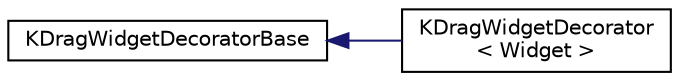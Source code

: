 digraph "Graphical Class Hierarchy"
{
  edge [fontname="Helvetica",fontsize="10",labelfontname="Helvetica",labelfontsize="10"];
  node [fontname="Helvetica",fontsize="10",shape=record];
  rankdir="LR";
  Node0 [label="KDragWidgetDecoratorBase",height=0.2,width=0.4,color="black", fillcolor="white", style="filled",URL="$classKDragWidgetDecoratorBase.html",tooltip="A decorator which adds drag-support to widgets. "];
  Node0 -> Node1 [dir="back",color="midnightblue",fontsize="10",style="solid",fontname="Helvetica"];
  Node1 [label="KDragWidgetDecorator\l\< Widget \>",height=0.2,width=0.4,color="black", fillcolor="white", style="filled",URL="$classKDragWidgetDecorator.html",tooltip="A decorator which adds drag-support to widgets. "];
}
